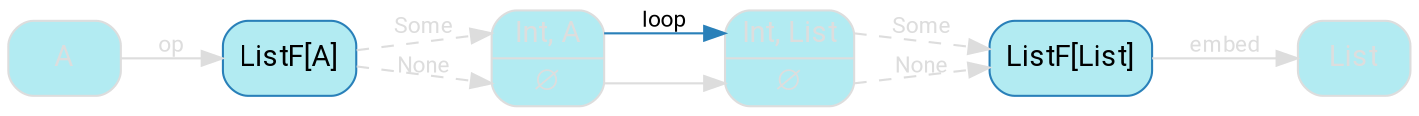 digraph {
    bgcolor=transparent
    splines=false
    rankdir=LR

    // Default theme: disabled
    node[shape="rectangle" style="rounded,filled" color="#dddddd" fillcolor="#b2ebf2" fontcolor="#dddddd" fontname="Segoe UI,Roboto,Helvetica,Arial,sans-serif"]
    edge [color="#dddddd" fontcolor="#dddddd" fontname="Segoe UI,Roboto,Helvetica,Arial,sans-serif" fontsize=11]

    ListStruct[shape=record label="<cons> Int, List| <nil> ∅"]
    ListStruct2[shape=record label="<cons> Int, A| <nil> ∅"]
    ListFA[label="ListF[A]" color="#2980B9" fillcolor="#b2ebf2" fontcolor="#000000"]
    ListFList[label="ListF[List]" color="#2980B9" fillcolor="#b2ebf2" fontcolor="#000000"]

    A                -> ListFA[label=op]
    ListFA           -> ListStruct2:cons[style=dashed label=Some]
    ListFA           -> ListStruct2:nil[style=dashed label=None]
    ListStruct2:cons -> ListStruct:cons[label=loop color="#2980B9" fontcolor="#000000"]
    ListStruct2:nil  -> ListStruct:nil
    ListStruct:cons  -> ListFList[style=dashed label="Some"]
    ListStruct:nil   -> ListFList[style=dashed label="None"]
    ListFList        -> List[label=embed]
}
